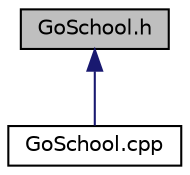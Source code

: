 digraph "GoSchool.h"
{
 // LATEX_PDF_SIZE
  edge [fontname="Helvetica",fontsize="10",labelfontname="Helvetica",labelfontsize="10"];
  node [fontname="Helvetica",fontsize="10",shape=record];
  Node1 [label="GoSchool.h",height=0.2,width=0.4,color="black", fillcolor="grey75", style="filled", fontcolor="black",tooltip="Header file for the GoSchool class, which simulates a citizen going to school in a road network."];
  Node1 -> Node2 [dir="back",color="midnightblue",fontsize="10",style="solid",fontname="Helvetica"];
  Node2 [label="GoSchool.cpp",height=0.2,width=0.4,color="black", fillcolor="white", style="filled",URL="$GoSchool_8cpp.html",tooltip=" "];
}
